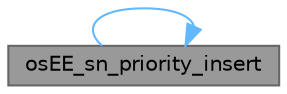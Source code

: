 digraph "osEE_sn_priority_insert"
{
 // LATEX_PDF_SIZE
  bgcolor="transparent";
  edge [fontname=Helvetica,fontsize=10,labelfontname=Helvetica,labelfontsize=10];
  node [fontname=Helvetica,fontsize=10,shape=box,height=0.2,width=0.4];
  rankdir="LR";
  Node1 [id="Node000001",label="osEE_sn_priority_insert",height=0.2,width=0.4,color="gray40", fillcolor="grey60", style="filled", fontcolor="black",tooltip="Ordered insertion in a queue."];
  Node1 -> Node1 [id="edge2_Node000001_Node000001",color="steelblue1",style="solid",tooltip=" "];
}
